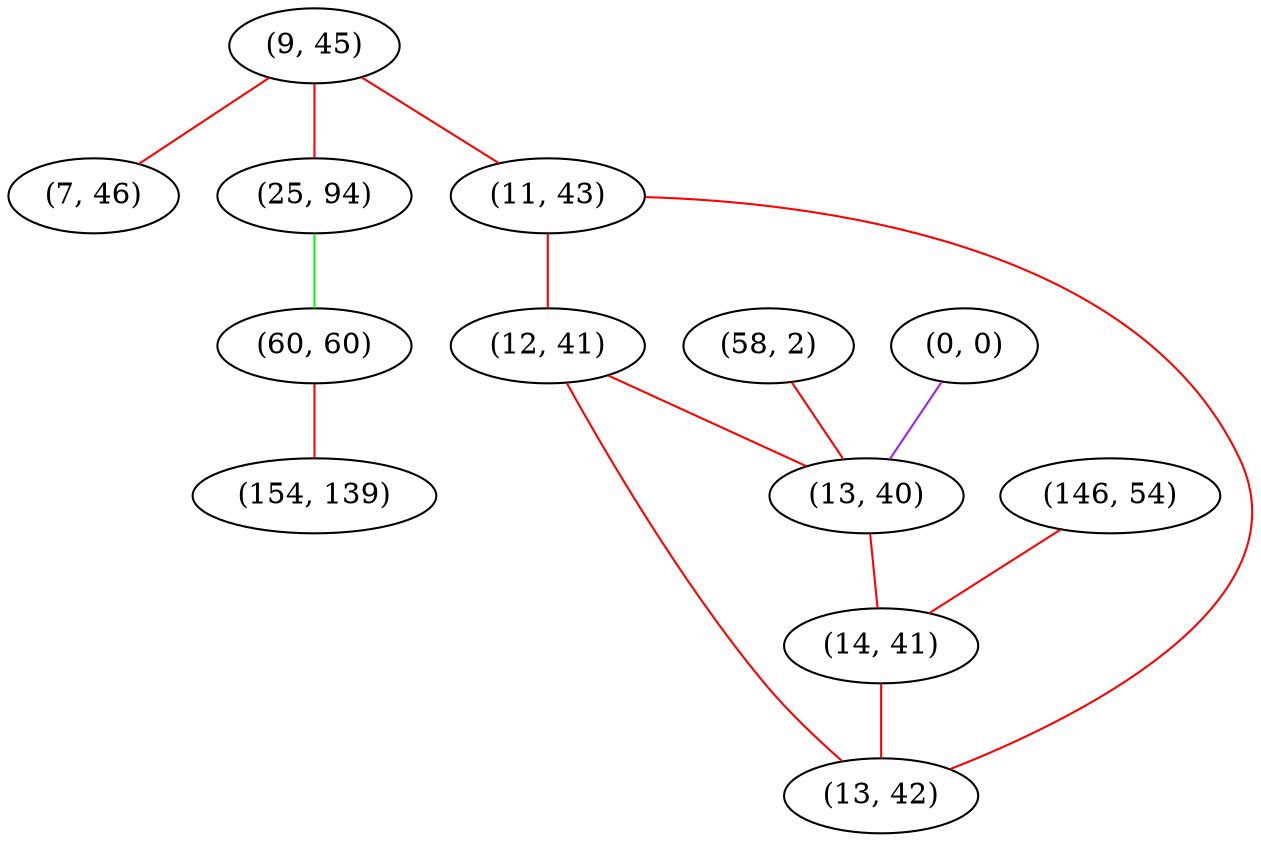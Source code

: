 graph "" {
"(9, 45)";
"(7, 46)";
"(146, 54)";
"(25, 94)";
"(11, 43)";
"(12, 41)";
"(60, 60)";
"(58, 2)";
"(0, 0)";
"(154, 139)";
"(13, 40)";
"(14, 41)";
"(13, 42)";
"(9, 45)" -- "(7, 46)"  [color=red, key=0, weight=1];
"(9, 45)" -- "(25, 94)"  [color=red, key=0, weight=1];
"(9, 45)" -- "(11, 43)"  [color=red, key=0, weight=1];
"(146, 54)" -- "(14, 41)"  [color=red, key=0, weight=1];
"(25, 94)" -- "(60, 60)"  [color=green, key=0, weight=2];
"(11, 43)" -- "(12, 41)"  [color=red, key=0, weight=1];
"(11, 43)" -- "(13, 42)"  [color=red, key=0, weight=1];
"(12, 41)" -- "(13, 42)"  [color=red, key=0, weight=1];
"(12, 41)" -- "(13, 40)"  [color=red, key=0, weight=1];
"(60, 60)" -- "(154, 139)"  [color=red, key=0, weight=1];
"(58, 2)" -- "(13, 40)"  [color=red, key=0, weight=1];
"(0, 0)" -- "(13, 40)"  [color=purple, key=0, weight=4];
"(13, 40)" -- "(14, 41)"  [color=red, key=0, weight=1];
"(14, 41)" -- "(13, 42)"  [color=red, key=0, weight=1];
}

